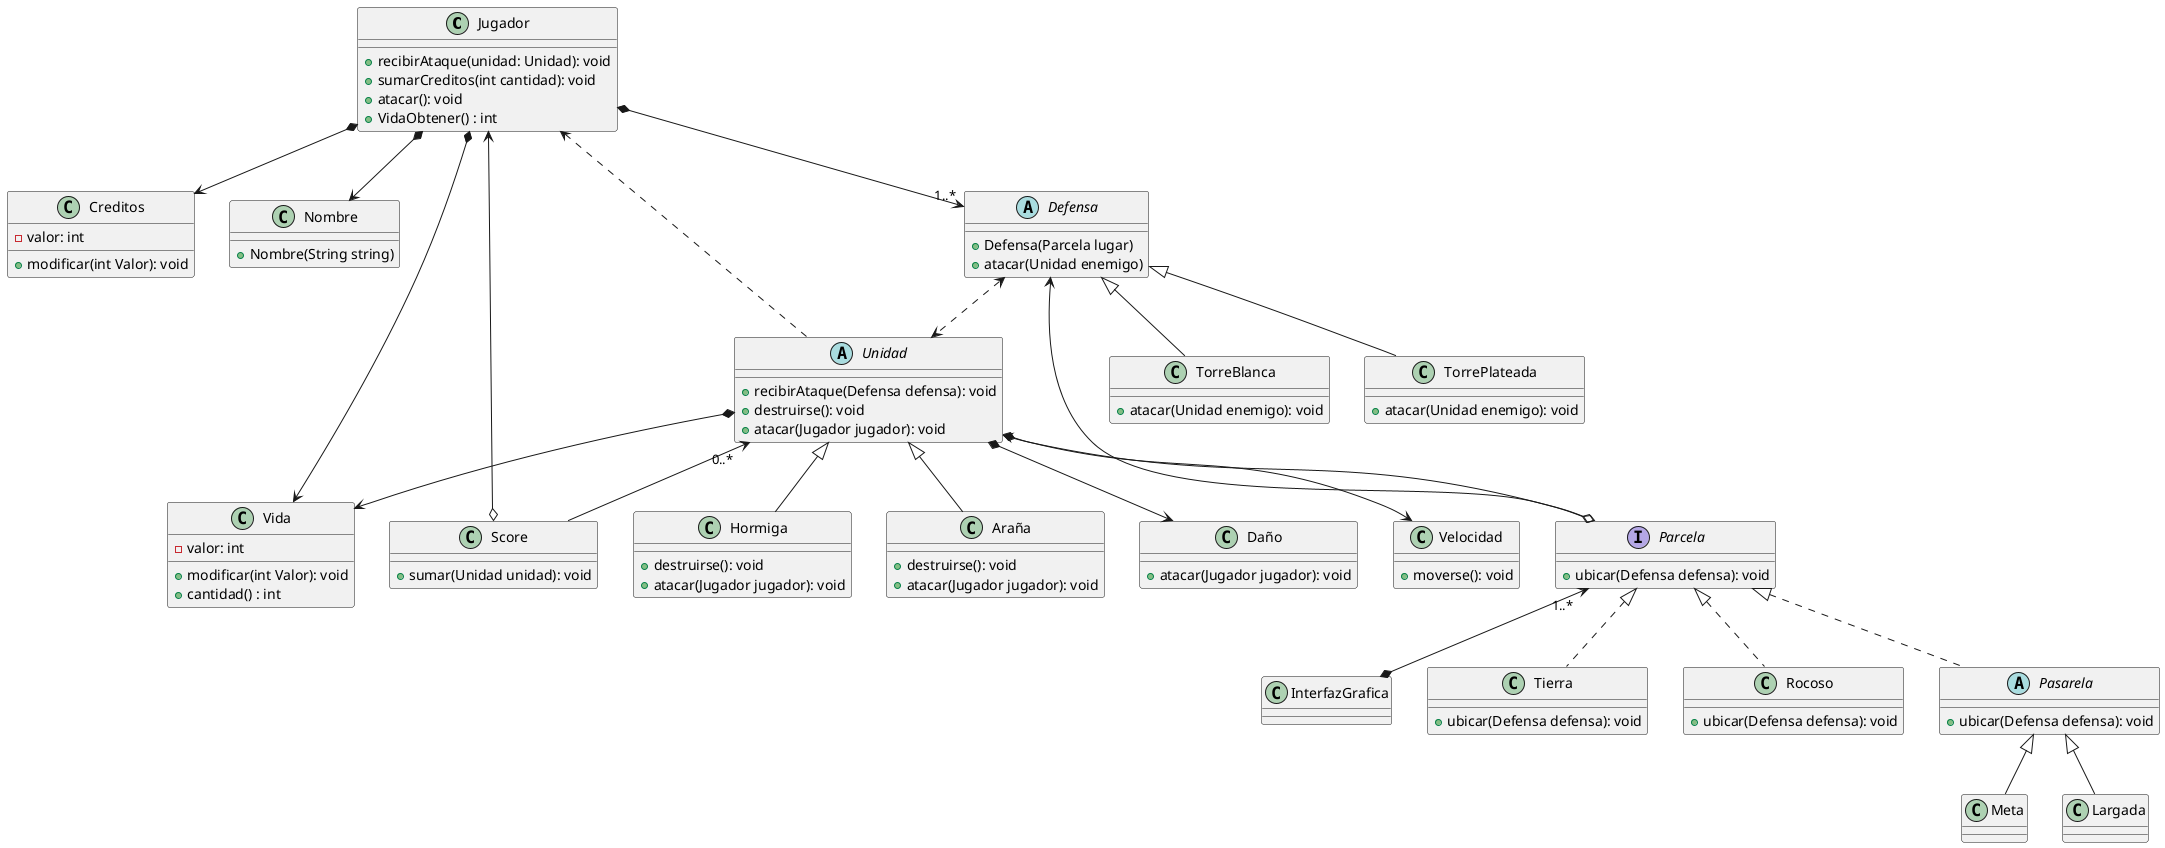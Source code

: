 @startuml
'https://plantuml.com/class-diagram

class Jugador {
    +recibirAtaque(unidad: Unidad): void
    +sumarCreditos(int cantidad): void
    +atacar(): void
    +VidaObtener() : int
}

class Creditos {
    -valor: int
    +modificar(int Valor): void
}

class Nombre {
    +Nombre(String string)
}

class Vida {
    -valor: int
    +modificar(int Valor): void
    +cantidad() : int
}

class Score {
    +sumar(Unidad unidad): void
}

abstract class Defensa {
    +Defensa(Parcela lugar)
    +atacar(Unidad enemigo)
}

class TorreBlanca{
    +atacar(Unidad enemigo): void
}

class TorrePlateada{
    +atacar(Unidad enemigo): void
}

interface Parcela {
    +ubicar(Defensa defensa): void
}

class InterfazGrafica {}

class Tierra {
    +ubicar(Defensa defensa): void
}

class Rocoso {
    +ubicar(Defensa defensa): void
}

abstract class Pasarela {
    +ubicar(Defensa defensa): void
}

class Meta {}
class Largada {}

abstract class Unidad {
    +recibirAtaque(Defensa defensa): void
    +destruirse(): void
    +atacar(Jugador jugador): void
}

class Hormiga {
    +destruirse(): void
    +atacar(Jugador jugador): void
}

class Araña {
    +destruirse(): void
    +atacar(Jugador jugador): void
}

class Daño {
    +atacar(Jugador jugador): void
}

class Velocidad {
    +moverse(): void
}

Jugador  *-->  Creditos
Jugador  *-->  Nombre
Jugador  *-->  Vida
Jugador  *--> "1..*" Defensa
Score  o-->  Jugador

Defensa <|-- TorreBlanca
Defensa <|-- TorrePlateada
Defensa <..> Unidad

Parcela o--> Defensa
Parcela "1..*" <--*  InterfazGrafica
Parcela <|.. Tierra
Parcela <|.. Rocoso
Parcela <|.. Pasarela

Pasarela <|-- Meta
Pasarela <|-- Largada

Unidad <|-- Hormiga
Unidad <|-- Araña
Unidad *--> Daño
Unidad *--> Velocidad
Unidad "0..*" <--  Score
Unidad ..> Jugador
Unidad *--> Vida
Unidad <--o Parcela




@enduml
